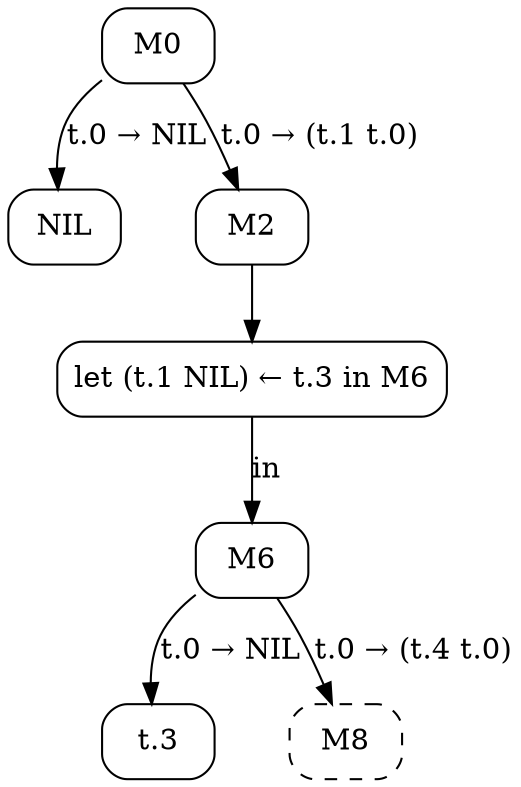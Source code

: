 digraph {
  node [shape=box, style=rounded];

  M0;
  M1 [label="NIL"];
  M0 -> M1 [label="t.0 → NIL"];
  M2;
  M0 -> M2 [label="t.0 → (t.1 t.0)"];
  M5 [label="let (t.1 NIL) ← t.3 in M6"];
  M2 -> M5;
  M6;
  M5 -> M6 [label="in"];
  M7 [label="t.3"];
  M6 -> M7 [label="t.0 → NIL"];
  M8 [style="rounded,dashed"];
  M6 -> M8 [label="t.0 → (t.4 t.0)"];
}
